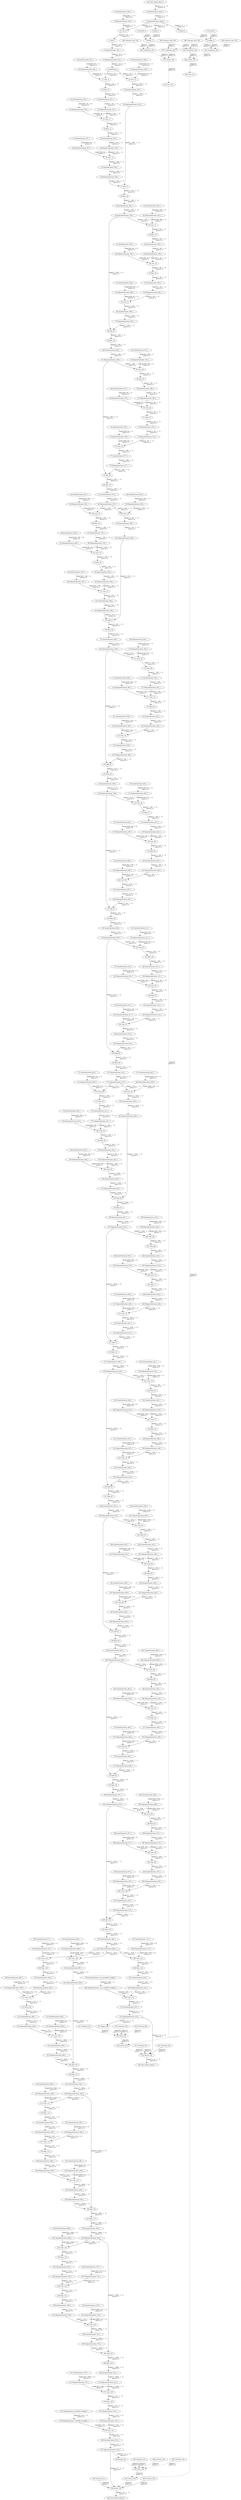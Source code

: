 strict digraph  {
"0 QuantizeLinear_input_1" [id=0, type=QuantizeLinear];
"1 DequantizeLinear_input_1" [id=1, type=DequantizeLinear];
"2 Shape_0" [id=2, type=Shape];
"3 Constant_1" [id=3, type=Constant];
"4 Gather_2" [id=4, type=Gather];
"5 Shape_3" [id=5, type=Shape];
"6 Constant_4" [id=6, type=Constant];
"7 Gather_5" [id=7, type=Gather];
"8 QuantizeLinear_548_1" [id=8, type=QuantizeLinear];
"9 DequantizeLinear_548_1" [id=9, type=DequantizeLinear];
"10 Conv_6" [id=10, type=Conv];
"11 Relu_7" [id=11, type=Relu];
"12 QuantizeLinear_343_1" [id=12, type=QuantizeLinear];
"13 DequantizeLinear_343_1" [id=13, type=DequantizeLinear];
"14 MaxPool_8" [id=14, type=MaxPool];
"15 QuantizeLinear_551_1" [id=15, type=QuantizeLinear];
"16 DequantizeLinear_551_1" [id=16, type=DequantizeLinear];
"17 Conv_9" [id=17, type=Conv];
"18 Relu_10" [id=18, type=Relu];
"19 QuantizeLinear_347_1" [id=19, type=QuantizeLinear];
"20 DequantizeLinear_347_1" [id=20, type=DequantizeLinear];
"21 QuantizeLinear_554_1" [id=21, type=QuantizeLinear];
"22 DequantizeLinear_554_1" [id=22, type=DequantizeLinear];
"23 Conv_11" [id=23, type=Conv];
"24 Relu_12" [id=24, type=Relu];
"25 QuantizeLinear_350_1" [id=25, type=QuantizeLinear];
"26 DequantizeLinear_350_1" [id=26, type=DequantizeLinear];
"27 QuantizeLinear_557_1" [id=27, type=QuantizeLinear];
"28 DequantizeLinear_557_1" [id=28, type=DequantizeLinear];
"29 Conv_13" [id=29, type=Conv];
"30 QuantizeLinear_560_1" [id=30, type=QuantizeLinear];
"31 DequantizeLinear_560_1" [id=31, type=DequantizeLinear];
"32 Conv_14" [id=32, type=Conv];
"33 QuantizeLinear_556_1" [id=33, type=QuantizeLinear];
"34 DequantizeLinear_556_1" [id=34, type=DequantizeLinear];
"35 QuantizeLinear_559_1" [id=35, type=QuantizeLinear];
"36 DequantizeLinear_559_1" [id=36, type=DequantizeLinear];
"37 Add_15" [id=37, type=Add];
"38 Relu_16" [id=38, type=Relu];
"39 QuantizeLinear_356_1" [id=39, type=QuantizeLinear];
"40 DequantizeLinear_356_1" [id=40, type=DequantizeLinear];
"41 QuantizeLinear_563_1" [id=41, type=QuantizeLinear];
"42 DequantizeLinear_563_1" [id=42, type=DequantizeLinear];
"43 Conv_17" [id=43, type=Conv];
"44 Relu_18" [id=44, type=Relu];
"45 QuantizeLinear_359_1" [id=45, type=QuantizeLinear];
"46 DequantizeLinear_359_1" [id=46, type=DequantizeLinear];
"47 QuantizeLinear_566_1" [id=47, type=QuantizeLinear];
"48 DequantizeLinear_566_1" [id=48, type=DequantizeLinear];
"49 Conv_19" [id=49, type=Conv];
"50 Relu_20" [id=50, type=Relu];
"51 QuantizeLinear_362_1" [id=51, type=QuantizeLinear];
"52 DequantizeLinear_362_1" [id=52, type=DequantizeLinear];
"53 QuantizeLinear_569_1" [id=53, type=QuantizeLinear];
"54 DequantizeLinear_569_1" [id=54, type=DequantizeLinear];
"55 Conv_21" [id=55, type=Conv];
"56 QuantizeLinear_568_1" [id=56, type=QuantizeLinear];
"57 DequantizeLinear_568_1" [id=57, type=DequantizeLinear];
"58 Add_22" [id=58, type=Add];
"59 Relu_23" [id=59, type=Relu];
"60 QuantizeLinear_366_1" [id=60, type=QuantizeLinear];
"61 DequantizeLinear_366_1" [id=61, type=DequantizeLinear];
"62 QuantizeLinear_572_1" [id=62, type=QuantizeLinear];
"63 DequantizeLinear_572_1" [id=63, type=DequantizeLinear];
"64 Conv_24" [id=64, type=Conv];
"65 Relu_25" [id=65, type=Relu];
"66 QuantizeLinear_369_1" [id=66, type=QuantizeLinear];
"67 DequantizeLinear_369_1" [id=67, type=DequantizeLinear];
"68 QuantizeLinear_575_1" [id=68, type=QuantizeLinear];
"69 DequantizeLinear_575_1" [id=69, type=DequantizeLinear];
"70 Conv_26" [id=70, type=Conv];
"71 Relu_27" [id=71, type=Relu];
"72 QuantizeLinear_372_1" [id=72, type=QuantizeLinear];
"73 DequantizeLinear_372_1" [id=73, type=DequantizeLinear];
"74 QuantizeLinear_578_1" [id=74, type=QuantizeLinear];
"75 DequantizeLinear_578_1" [id=75, type=DequantizeLinear];
"76 Conv_28" [id=76, type=Conv];
"77 QuantizeLinear_577_1" [id=77, type=QuantizeLinear];
"78 DequantizeLinear_577_1" [id=78, type=DequantizeLinear];
"79 Add_29" [id=79, type=Add];
"80 Relu_30" [id=80, type=Relu];
"81 QuantizeLinear_376_1" [id=81, type=QuantizeLinear];
"82 DequantizeLinear_376_1" [id=82, type=DequantizeLinear];
"83 QuantizeLinear_581_1" [id=83, type=QuantizeLinear];
"84 DequantizeLinear_581_1" [id=84, type=DequantizeLinear];
"85 Conv_31" [id=85, type=Conv];
"86 Relu_32" [id=86, type=Relu];
"87 QuantizeLinear_379_1" [id=87, type=QuantizeLinear];
"88 DequantizeLinear_379_1" [id=88, type=DequantizeLinear];
"89 QuantizeLinear_584_1" [id=89, type=QuantizeLinear];
"90 DequantizeLinear_584_1" [id=90, type=DequantizeLinear];
"91 Conv_33" [id=91, type=Conv];
"92 Relu_34" [id=92, type=Relu];
"93 QuantizeLinear_382_1" [id=93, type=QuantizeLinear];
"94 DequantizeLinear_382_1" [id=94, type=DequantizeLinear];
"95 QuantizeLinear_587_1" [id=95, type=QuantizeLinear];
"96 DequantizeLinear_587_1" [id=96, type=DequantizeLinear];
"97 Conv_35" [id=97, type=Conv];
"98 QuantizeLinear_590_1" [id=98, type=QuantizeLinear];
"99 DequantizeLinear_590_1" [id=99, type=DequantizeLinear];
"100 Conv_36" [id=100, type=Conv];
"101 QuantizeLinear_586_1" [id=101, type=QuantizeLinear];
"102 DequantizeLinear_586_1" [id=102, type=DequantizeLinear];
"103 QuantizeLinear_589_1" [id=103, type=QuantizeLinear];
"104 DequantizeLinear_589_1" [id=104, type=DequantizeLinear];
"105 Add_37" [id=105, type=Add];
"106 Relu_38" [id=106, type=Relu];
"107 QuantizeLinear_388_1" [id=107, type=QuantizeLinear];
"108 DequantizeLinear_388_1" [id=108, type=DequantizeLinear];
"109 QuantizeLinear_593_1" [id=109, type=QuantizeLinear];
"110 DequantizeLinear_593_1" [id=110, type=DequantizeLinear];
"111 Conv_39" [id=111, type=Conv];
"112 Relu_40" [id=112, type=Relu];
"113 QuantizeLinear_391_1" [id=113, type=QuantizeLinear];
"114 DequantizeLinear_391_1" [id=114, type=DequantizeLinear];
"115 QuantizeLinear_596_1" [id=115, type=QuantizeLinear];
"116 DequantizeLinear_596_1" [id=116, type=DequantizeLinear];
"117 Conv_41" [id=117, type=Conv];
"118 Relu_42" [id=118, type=Relu];
"119 QuantizeLinear_394_1" [id=119, type=QuantizeLinear];
"120 DequantizeLinear_394_1" [id=120, type=DequantizeLinear];
"121 QuantizeLinear_599_1" [id=121, type=QuantizeLinear];
"122 DequantizeLinear_599_1" [id=122, type=DequantizeLinear];
"123 Conv_43" [id=123, type=Conv];
"124 QuantizeLinear_598_1" [id=124, type=QuantizeLinear];
"125 DequantizeLinear_598_1" [id=125, type=DequantizeLinear];
"126 Add_44" [id=126, type=Add];
"127 Relu_45" [id=127, type=Relu];
"128 QuantizeLinear_398_1" [id=128, type=QuantizeLinear];
"129 DequantizeLinear_398_1" [id=129, type=DequantizeLinear];
"130 QuantizeLinear_602_1" [id=130, type=QuantizeLinear];
"131 DequantizeLinear_602_1" [id=131, type=DequantizeLinear];
"132 Conv_46" [id=132, type=Conv];
"133 Relu_47" [id=133, type=Relu];
"134 QuantizeLinear_401_1" [id=134, type=QuantizeLinear];
"135 DequantizeLinear_401_1" [id=135, type=DequantizeLinear];
"136 QuantizeLinear_605_1" [id=136, type=QuantizeLinear];
"137 DequantizeLinear_605_1" [id=137, type=DequantizeLinear];
"138 Conv_48" [id=138, type=Conv];
"139 Relu_49" [id=139, type=Relu];
"140 QuantizeLinear_404_1" [id=140, type=QuantizeLinear];
"141 DequantizeLinear_404_1" [id=141, type=DequantizeLinear];
"142 QuantizeLinear_608_1" [id=142, type=QuantizeLinear];
"143 DequantizeLinear_608_1" [id=143, type=DequantizeLinear];
"144 Conv_50" [id=144, type=Conv];
"145 QuantizeLinear_607_1" [id=145, type=QuantizeLinear];
"146 DequantizeLinear_607_1" [id=146, type=DequantizeLinear];
"147 Add_51" [id=147, type=Add];
"148 Relu_52" [id=148, type=Relu];
"149 QuantizeLinear_408_1" [id=149, type=QuantizeLinear];
"150 DequantizeLinear_408_1" [id=150, type=DequantizeLinear];
"151 QuantizeLinear_611_1" [id=151, type=QuantizeLinear];
"152 DequantizeLinear_611_1" [id=152, type=DequantizeLinear];
"153 Conv_53" [id=153, type=Conv];
"154 Relu_54" [id=154, type=Relu];
"155 QuantizeLinear_411_1" [id=155, type=QuantizeLinear];
"156 DequantizeLinear_411_1" [id=156, type=DequantizeLinear];
"157 QuantizeLinear_614_1" [id=157, type=QuantizeLinear];
"158 DequantizeLinear_614_1" [id=158, type=DequantizeLinear];
"159 Conv_55" [id=159, type=Conv];
"160 Relu_56" [id=160, type=Relu];
"161 QuantizeLinear_414_1" [id=161, type=QuantizeLinear];
"162 DequantizeLinear_414_1" [id=162, type=DequantizeLinear];
"163 QuantizeLinear_617_1" [id=163, type=QuantizeLinear];
"164 DequantizeLinear_617_1" [id=164, type=DequantizeLinear];
"165 Conv_57" [id=165, type=Conv];
"166 QuantizeLinear_616_1" [id=166, type=QuantizeLinear];
"167 DequantizeLinear_616_1" [id=167, type=DequantizeLinear];
"168 Add_58" [id=168, type=Add];
"169 Relu_59" [id=169, type=Relu];
"170 QuantizeLinear_418_1" [id=170, type=QuantizeLinear];
"171 DequantizeLinear_418_1" [id=171, type=DequantizeLinear];
"172 QuantizeLinear_620_1" [id=172, type=QuantizeLinear];
"173 DequantizeLinear_620_1" [id=173, type=DequantizeLinear];
"174 Conv_60" [id=174, type=Conv];
"175 Relu_61" [id=175, type=Relu];
"176 QuantizeLinear_421_1" [id=176, type=QuantizeLinear];
"177 DequantizeLinear_421_1" [id=177, type=DequantizeLinear];
"178 QuantizeLinear_623_1" [id=178, type=QuantizeLinear];
"179 DequantizeLinear_623_1" [id=179, type=DequantizeLinear];
"180 Conv_62" [id=180, type=Conv];
"181 Relu_63" [id=181, type=Relu];
"182 QuantizeLinear_424_1" [id=182, type=QuantizeLinear];
"183 DequantizeLinear_424_1" [id=183, type=DequantizeLinear];
"184 QuantizeLinear_626_1" [id=184, type=QuantizeLinear];
"185 DequantizeLinear_626_1" [id=185, type=DequantizeLinear];
"186 Conv_64" [id=186, type=Conv];
"187 QuantizeLinear_629_1" [id=187, type=QuantizeLinear];
"188 DequantizeLinear_629_1" [id=188, type=DequantizeLinear];
"189 Conv_65" [id=189, type=Conv];
"190 QuantizeLinear_625_1" [id=190, type=QuantizeLinear];
"191 DequantizeLinear_625_1" [id=191, type=DequantizeLinear];
"192 QuantizeLinear_628_1" [id=192, type=QuantizeLinear];
"193 DequantizeLinear_628_1" [id=193, type=DequantizeLinear];
"194 Add_66" [id=194, type=Add];
"195 Relu_67" [id=195, type=Relu];
"196 QuantizeLinear_430_1" [id=196, type=QuantizeLinear];
"197 DequantizeLinear_430_1" [id=197, type=DequantizeLinear];
"198 QuantizeLinear_632_1" [id=198, type=QuantizeLinear];
"199 DequantizeLinear_632_1" [id=199, type=DequantizeLinear];
"200 Conv_68" [id=200, type=Conv];
"201 Relu_69" [id=201, type=Relu];
"202 QuantizeLinear_433_1" [id=202, type=QuantizeLinear];
"203 DequantizeLinear_433_1" [id=203, type=DequantizeLinear];
"204 QuantizeLinear_635_1" [id=204, type=QuantizeLinear];
"205 DequantizeLinear_635_1" [id=205, type=DequantizeLinear];
"206 Conv_70" [id=206, type=Conv];
"207 Relu_71" [id=207, type=Relu];
"208 QuantizeLinear_436_1" [id=208, type=QuantizeLinear];
"209 DequantizeLinear_436_1" [id=209, type=DequantizeLinear];
"210 QuantizeLinear_638_1" [id=210, type=QuantizeLinear];
"211 DequantizeLinear_638_1" [id=211, type=DequantizeLinear];
"212 Conv_72" [id=212, type=Conv];
"213 QuantizeLinear_637_1" [id=213, type=QuantizeLinear];
"214 DequantizeLinear_637_1" [id=214, type=DequantizeLinear];
"215 Add_73" [id=215, type=Add];
"216 Relu_74" [id=216, type=Relu];
"217 QuantizeLinear_440_1" [id=217, type=QuantizeLinear];
"218 DequantizeLinear_440_1" [id=218, type=DequantizeLinear];
"219 QuantizeLinear_641_1" [id=219, type=QuantizeLinear];
"220 DequantizeLinear_641_1" [id=220, type=DequantizeLinear];
"221 Conv_75" [id=221, type=Conv];
"222 Relu_76" [id=222, type=Relu];
"223 QuantizeLinear_443_1" [id=223, type=QuantizeLinear];
"224 DequantizeLinear_443_1" [id=224, type=DequantizeLinear];
"225 QuantizeLinear_644_1" [id=225, type=QuantizeLinear];
"226 DequantizeLinear_644_1" [id=226, type=DequantizeLinear];
"227 Conv_77" [id=227, type=Conv];
"228 Relu_78" [id=228, type=Relu];
"229 QuantizeLinear_446_1" [id=229, type=QuantizeLinear];
"230 DequantizeLinear_446_1" [id=230, type=DequantizeLinear];
"231 QuantizeLinear_647_1" [id=231, type=QuantizeLinear];
"232 DequantizeLinear_647_1" [id=232, type=DequantizeLinear];
"233 Conv_79" [id=233, type=Conv];
"234 QuantizeLinear_646_1" [id=234, type=QuantizeLinear];
"235 DequantizeLinear_646_1" [id=235, type=DequantizeLinear];
"236 Add_80" [id=236, type=Add];
"237 Relu_81" [id=237, type=Relu];
"238 QuantizeLinear_450_1" [id=238, type=QuantizeLinear];
"239 DequantizeLinear_450_1" [id=239, type=DequantizeLinear];
"240 QuantizeLinear_650_1" [id=240, type=QuantizeLinear];
"241 DequantizeLinear_650_1" [id=241, type=DequantizeLinear];
"242 Conv_82" [id=242, type=Conv];
"243 Relu_83" [id=243, type=Relu];
"244 QuantizeLinear_453_1" [id=244, type=QuantizeLinear];
"245 DequantizeLinear_453_1" [id=245, type=DequantizeLinear];
"246 QuantizeLinear_653_1" [id=246, type=QuantizeLinear];
"247 DequantizeLinear_653_1" [id=247, type=DequantizeLinear];
"248 Conv_84" [id=248, type=Conv];
"249 Relu_85" [id=249, type=Relu];
"250 QuantizeLinear_456_1" [id=250, type=QuantizeLinear];
"251 DequantizeLinear_456_1" [id=251, type=DequantizeLinear];
"252 QuantizeLinear_656_1" [id=252, type=QuantizeLinear];
"253 DequantizeLinear_656_1" [id=253, type=DequantizeLinear];
"254 Conv_86" [id=254, type=Conv];
"255 QuantizeLinear_655_1" [id=255, type=QuantizeLinear];
"256 DequantizeLinear_655_1" [id=256, type=DequantizeLinear];
"257 Add_87" [id=257, type=Add];
"258 Relu_88" [id=258, type=Relu];
"259 QuantizeLinear_460_1" [id=259, type=QuantizeLinear];
"260 DequantizeLinear_460_1" [id=260, type=DequantizeLinear];
"261 QuantizeLinear_659_1" [id=261, type=QuantizeLinear];
"262 DequantizeLinear_659_1" [id=262, type=DequantizeLinear];
"263 Conv_89" [id=263, type=Conv];
"264 Relu_90" [id=264, type=Relu];
"265 QuantizeLinear_463_1" [id=265, type=QuantizeLinear];
"266 DequantizeLinear_463_1" [id=266, type=DequantizeLinear];
"267 QuantizeLinear_662_1" [id=267, type=QuantizeLinear];
"268 DequantizeLinear_662_1" [id=268, type=DequantizeLinear];
"269 Conv_91" [id=269, type=Conv];
"270 Relu_92" [id=270, type=Relu];
"271 QuantizeLinear_466_1" [id=271, type=QuantizeLinear];
"272 DequantizeLinear_466_1" [id=272, type=DequantizeLinear];
"273 QuantizeLinear_665_1" [id=273, type=QuantizeLinear];
"274 DequantizeLinear_665_1" [id=274, type=DequantizeLinear];
"275 Conv_93" [id=275, type=Conv];
"276 QuantizeLinear_664_1" [id=276, type=QuantizeLinear];
"277 DequantizeLinear_664_1" [id=277, type=DequantizeLinear];
"278 Add_94" [id=278, type=Add];
"279 Relu_95" [id=279, type=Relu];
"280 QuantizeLinear_470_1" [id=280, type=QuantizeLinear];
"281 DequantizeLinear_470_1" [id=281, type=DequantizeLinear];
"282 QuantizeLinear_668_1" [id=282, type=QuantizeLinear];
"283 DequantizeLinear_668_1" [id=283, type=DequantizeLinear];
"284 Conv_96" [id=284, type=Conv];
"285 Relu_97" [id=285, type=Relu];
"286 QuantizeLinear_473_1" [id=286, type=QuantizeLinear];
"287 DequantizeLinear_473_1" [id=287, type=DequantizeLinear];
"288 QuantizeLinear_671_1" [id=288, type=QuantizeLinear];
"289 DequantizeLinear_671_1" [id=289, type=DequantizeLinear];
"290 Conv_98" [id=290, type=Conv];
"291 Relu_99" [id=291, type=Relu];
"292 QuantizeLinear_476_1" [id=292, type=QuantizeLinear];
"293 DequantizeLinear_476_1" [id=293, type=DequantizeLinear];
"294 QuantizeLinear_674_1" [id=294, type=QuantizeLinear];
"295 DequantizeLinear_674_1" [id=295, type=DequantizeLinear];
"296 Conv_100" [id=296, type=Conv];
"297 QuantizeLinear_673_1" [id=297, type=QuantizeLinear];
"298 DequantizeLinear_673_1" [id=298, type=DequantizeLinear];
"299 Add_101" [id=299, type=Add];
"300 Relu_102" [id=300, type=Relu];
"301 QuantizeLinear_480_1" [id=301, type=QuantizeLinear];
"302 DequantizeLinear_480_1" [id=302, type=DequantizeLinear];
"303 QuantizeLinear_677_1" [id=303, type=QuantizeLinear];
"304 DequantizeLinear_677_1" [id=304, type=DequantizeLinear];
"305 Conv_103" [id=305, type=Conv];
"306 Relu_104" [id=306, type=Relu];
"307 QuantizeLinear_483_1" [id=307, type=QuantizeLinear];
"308 DequantizeLinear_483_1" [id=308, type=DequantizeLinear];
"309 QuantizeLinear_680_1" [id=309, type=QuantizeLinear];
"310 DequantizeLinear_680_1" [id=310, type=DequantizeLinear];
"311 Conv_105" [id=311, type=Conv];
"312 Relu_106" [id=312, type=Relu];
"313 QuantizeLinear_486_1" [id=313, type=QuantizeLinear];
"314 DequantizeLinear_486_1" [id=314, type=DequantizeLinear];
"315 QuantizeLinear_683_1" [id=315, type=QuantizeLinear];
"316 DequantizeLinear_683_1" [id=316, type=DequantizeLinear];
"317 Conv_107" [id=317, type=Conv];
"318 QuantizeLinear_686_1" [id=318, type=QuantizeLinear];
"319 DequantizeLinear_686_1" [id=319, type=DequantizeLinear];
"320 Conv_108" [id=320, type=Conv];
"321 QuantizeLinear_682_1" [id=321, type=QuantizeLinear];
"322 DequantizeLinear_682_1" [id=322, type=DequantizeLinear];
"323 QuantizeLinear_685_1" [id=323, type=QuantizeLinear];
"324 DequantizeLinear_685_1" [id=324, type=DequantizeLinear];
"325 Add_109" [id=325, type=Add];
"326 Relu_110" [id=326, type=Relu];
"327 QuantizeLinear_492_1" [id=327, type=QuantizeLinear];
"328 DequantizeLinear_492_1" [id=328, type=DequantizeLinear];
"329 QuantizeLinear_689_1" [id=329, type=QuantizeLinear];
"330 DequantizeLinear_689_1" [id=330, type=DequantizeLinear];
"331 Conv_111" [id=331, type=Conv];
"332 Relu_112" [id=332, type=Relu];
"333 QuantizeLinear_495_1" [id=333, type=QuantizeLinear];
"334 DequantizeLinear_495_1" [id=334, type=DequantizeLinear];
"335 QuantizeLinear_692_1" [id=335, type=QuantizeLinear];
"336 DequantizeLinear_692_1" [id=336, type=DequantizeLinear];
"337 Conv_113" [id=337, type=Conv];
"338 Relu_114" [id=338, type=Relu];
"339 QuantizeLinear_498_1" [id=339, type=QuantizeLinear];
"340 DequantizeLinear_498_1" [id=340, type=DequantizeLinear];
"341 QuantizeLinear_695_1" [id=341, type=QuantizeLinear];
"342 DequantizeLinear_695_1" [id=342, type=DequantizeLinear];
"343 Conv_115" [id=343, type=Conv];
"344 QuantizeLinear_694_1" [id=344, type=QuantizeLinear];
"345 DequantizeLinear_694_1" [id=345, type=DequantizeLinear];
"346 Add_116" [id=346, type=Add];
"347 Relu_117" [id=347, type=Relu];
"348 QuantizeLinear_502_1" [id=348, type=QuantizeLinear];
"349 DequantizeLinear_502_1" [id=349, type=DequantizeLinear];
"350 QuantizeLinear_698_1" [id=350, type=QuantizeLinear];
"351 DequantizeLinear_698_1" [id=351, type=DequantizeLinear];
"352 Conv_118" [id=352, type=Conv];
"353 Relu_119" [id=353, type=Relu];
"354 QuantizeLinear_505_1" [id=354, type=QuantizeLinear];
"355 DequantizeLinear_505_1" [id=355, type=DequantizeLinear];
"356 QuantizeLinear_701_1" [id=356, type=QuantizeLinear];
"357 DequantizeLinear_701_1" [id=357, type=DequantizeLinear];
"358 Conv_120" [id=358, type=Conv];
"359 Relu_121" [id=359, type=Relu];
"360 QuantizeLinear_508_1" [id=360, type=QuantizeLinear];
"361 DequantizeLinear_508_1" [id=361, type=DequantizeLinear];
"362 QuantizeLinear_704_1" [id=362, type=QuantizeLinear];
"363 DequantizeLinear_704_1" [id=363, type=DequantizeLinear];
"364 Conv_122" [id=364, type=Conv];
"365 QuantizeLinear_703_1" [id=365, type=QuantizeLinear];
"366 DequantizeLinear_703_1" [id=366, type=DequantizeLinear];
"367 Add_123" [id=367, type=Add];
"368 Relu_124" [id=368, type=Relu];
"369 QuantizeLinear_512_1" [id=369, type=QuantizeLinear];
"370 DequantizeLinear_512_1" [id=370, type=DequantizeLinear];
"371 QuantizeLinear_707_1" [id=371, type=QuantizeLinear];
"372 DequantizeLinear_707_1" [id=372, type=DequantizeLinear];
"373 Conv_125" [id=373, type=Conv];
"374 Relu_126" [id=374, type=Relu];
"375 QuantizeLinear_515_1" [id=375, type=QuantizeLinear];
"376 DequantizeLinear_515_1" [id=376, type=DequantizeLinear];
"377 QuantizeLinear_classifier.4.weight_1" [id=377, type=QuantizeLinear];
"378 DequantizeLinear_classifier.4.weight_1" [id=378, type=DequantizeLinear];
"379 Conv_127" [id=379, type=Conv];
"380 Constant_nncf_128" [id=380, type=Constant];
"381 Unsqueeze_128" [id=381, type=Unsqueeze];
"382 Constant_nncf_130" [id=382, type=Constant];
"383 Unsqueeze_129" [id=383, type=Unsqueeze];
"384 Concat_130" [id=384, type=Concat];
"385 Constant_131" [id=385, type=Constant];
"386 QuantizeLinear_516_1" [id=386, type=QuantizeLinear];
"387 DequantizeLinear_516_1" [id=387, type=DequantizeLinear];
"388 Shape_132" [id=388, type=Shape];
"389 Constant_133" [id=389, type=Constant];
"390 Constant_134" [id=390, type=Constant];
"391 Constant_135" [id=391, type=Constant];
"392 Slice_136" [id=392, type=Slice];
"393 Cast_137" [id=393, type=Cast];
"394 Concat_138" [id=394, type=Concat];
"395 Constant_139" [id=395, type=Constant];
"396 Resize_140" [id=396, type=Resize];
"397 QuantizeLinear_710_1" [id=397, type=QuantizeLinear];
"398 DequantizeLinear_710_1" [id=398, type=DequantizeLinear];
"399 Conv_141" [id=399, type=Conv];
"400 Relu_142" [id=400, type=Relu];
"401 QuantizeLinear_532_1" [id=401, type=QuantizeLinear];
"402 DequantizeLinear_532_1" [id=402, type=DequantizeLinear];
"403 QuantizeLinear_aux_classifier.4.weight_1" [id=403, type=QuantizeLinear];
"404 DequantizeLinear_aux_classifier.4.weight_1" [id=404, type=DequantizeLinear];
"405 Conv_143" [id=405, type=Conv];
"406 Constant_nncf_146" [id=406, type=Constant];
"407 Unsqueeze_144" [id=407, type=Unsqueeze];
"408 Constant_nncf_148" [id=408, type=Constant];
"409 Unsqueeze_145" [id=409, type=Unsqueeze];
"410 Concat_146" [id=410, type=Concat];
"411 Constant_147" [id=411, type=Constant];
"412 QuantizeLinear_533_1" [id=412, type=QuantizeLinear];
"413 DequantizeLinear_533_1" [id=413, type=DequantizeLinear];
"414 Shape_148" [id=414, type=Shape];
"415 Constant_149" [id=415, type=Constant];
"416 Constant_150" [id=416, type=Constant];
"417 Constant_151" [id=417, type=Constant];
"418 Slice_152" [id=418, type=Slice];
"419 Cast_153" [id=419, type=Cast];
"420 Concat_154" [id=420, type=Concat];
"421 Constant_155" [id=421, type=Constant];
"422 Resize_156" [id=422, type=Resize];
"423 nncf_model_input_0" [id=423, type=nncf_model_input];
"424 nncf_model_output_0" [id=424, type=nncf_model_output];
"425 nncf_model_output_1" [id=425, type=nncf_model_output];
"0 QuantizeLinear_input_1" -> "1 DequantizeLinear_input_1"  [label="shape:[-1, 3, -1, -1]\nports:0→0", style=dashed];
"1 DequantizeLinear_input_1" -> "2 Shape_0"  [label="shape:[-1, 3, -1, -1]\nports:0→0", style=solid];
"1 DequantizeLinear_input_1" -> "5 Shape_3"  [label="shape:[-1, 3, -1, -1]\nports:0→0", style=solid];
"1 DequantizeLinear_input_1" -> "10 Conv_6"  [label="shape:[-1, 3, -1, -1]\nports:0→0", style=solid];
"2 Shape_0" -> "4 Gather_2"  [label="shape:[4]\nports:0→0", style=dashed];
"3 Constant_1" -> "4 Gather_2"  [label="shape:[]\nports:0→1", style=dashed];
"4 Gather_2" -> "381 Unsqueeze_128"  [label="shape:[]\nports:0→0", style=dashed];
"4 Gather_2" -> "407 Unsqueeze_144"  [label="shape:[]\nports:0→0", style=dashed];
"5 Shape_3" -> "7 Gather_5"  [label="shape:[4]\nports:0→0", style=dashed];
"6 Constant_4" -> "7 Gather_5"  [label="shape:[]\nports:0→1", style=dashed];
"7 Gather_5" -> "383 Unsqueeze_129"  [label="shape:[]\nports:0→0", style=dashed];
"7 Gather_5" -> "409 Unsqueeze_145"  [label="shape:[]\nports:0→0", style=dashed];
"8 QuantizeLinear_548_1" -> "9 DequantizeLinear_548_1"  [label="shape:[64, 3, 7, 7]\nports:0→0", style=dashed];
"9 DequantizeLinear_548_1" -> "10 Conv_6"  [label="shape:[64, 3, 7, 7]\nports:0→1", style=solid];
"10 Conv_6" -> "11 Relu_7"  [label="shape:[-1, 64, -1, -1]\nports:0→0", style=solid];
"11 Relu_7" -> "12 QuantizeLinear_343_1"  [label="shape:[-1, 64, -1, -1]\nports:0→0", style=solid];
"12 QuantizeLinear_343_1" -> "13 DequantizeLinear_343_1"  [label="shape:[-1, 64, -1, -1]\nports:0→0", style=dashed];
"13 DequantizeLinear_343_1" -> "14 MaxPool_8"  [label="shape:[-1, 64, -1, -1]\nports:0→0", style=solid];
"14 MaxPool_8" -> "17 Conv_9"  [label="shape:[-1, 64, -1, -1]\nports:0→0", style=solid];
"14 MaxPool_8" -> "32 Conv_14"  [label="shape:[-1, 64, -1, -1]\nports:0→0", style=solid];
"15 QuantizeLinear_551_1" -> "16 DequantizeLinear_551_1"  [label="shape:[64, 64, 1, 1]\nports:0→0", style=dashed];
"16 DequantizeLinear_551_1" -> "17 Conv_9"  [label="shape:[64, 64, 1, 1]\nports:0→1", style=solid];
"17 Conv_9" -> "18 Relu_10"  [label="shape:[-1, 64, -1, -1]\nports:0→0", style=solid];
"18 Relu_10" -> "19 QuantizeLinear_347_1"  [label="shape:[-1, 64, -1, -1]\nports:0→0", style=solid];
"19 QuantizeLinear_347_1" -> "20 DequantizeLinear_347_1"  [label="shape:[-1, 64, -1, -1]\nports:0→0", style=dashed];
"20 DequantizeLinear_347_1" -> "23 Conv_11"  [label="shape:[-1, 64, -1, -1]\nports:0→0", style=solid];
"21 QuantizeLinear_554_1" -> "22 DequantizeLinear_554_1"  [label="shape:[64, 64, 3, 3]\nports:0→0", style=dashed];
"22 DequantizeLinear_554_1" -> "23 Conv_11"  [label="shape:[64, 64, 3, 3]\nports:0→1", style=solid];
"23 Conv_11" -> "24 Relu_12"  [label="shape:[-1, 64, -1, -1]\nports:0→0", style=solid];
"24 Relu_12" -> "25 QuantizeLinear_350_1"  [label="shape:[-1, 64, -1, -1]\nports:0→0", style=solid];
"25 QuantizeLinear_350_1" -> "26 DequantizeLinear_350_1"  [label="shape:[-1, 64, -1, -1]\nports:0→0", style=dashed];
"26 DequantizeLinear_350_1" -> "29 Conv_13"  [label="shape:[-1, 64, -1, -1]\nports:0→0", style=solid];
"27 QuantizeLinear_557_1" -> "28 DequantizeLinear_557_1"  [label="shape:[256, 64, 1, 1]\nports:0→0", style=dashed];
"28 DequantizeLinear_557_1" -> "29 Conv_13"  [label="shape:[256, 64, 1, 1]\nports:0→1", style=solid];
"29 Conv_13" -> "33 QuantizeLinear_556_1"  [label="shape:[-1, 256, -1, -1]\nports:0→0", style=solid];
"30 QuantizeLinear_560_1" -> "31 DequantizeLinear_560_1"  [label="shape:[256, 64, 1, 1]\nports:0→0", style=dashed];
"31 DequantizeLinear_560_1" -> "32 Conv_14"  [label="shape:[256, 64, 1, 1]\nports:0→1", style=solid];
"32 Conv_14" -> "35 QuantizeLinear_559_1"  [label="shape:[-1, 256, -1, -1]\nports:0→0", style=solid];
"33 QuantizeLinear_556_1" -> "34 DequantizeLinear_556_1"  [label="shape:[-1, 256, -1, -1]\nports:0→0", style=dashed];
"34 DequantizeLinear_556_1" -> "37 Add_15"  [label="shape:[-1, 256, -1, -1]\nports:0→0", style=solid];
"35 QuantizeLinear_559_1" -> "36 DequantizeLinear_559_1"  [label="shape:[-1, 256, -1, -1]\nports:0→0", style=dashed];
"36 DequantizeLinear_559_1" -> "37 Add_15"  [label="shape:[-1, 256, -1, -1]\nports:0→1", style=solid];
"37 Add_15" -> "38 Relu_16"  [label="shape:[-1, 256, -1, -1]\nports:0→0", style=solid];
"38 Relu_16" -> "39 QuantizeLinear_356_1"  [label="shape:[-1, 256, -1, -1]\nports:0→0", style=solid];
"39 QuantizeLinear_356_1" -> "40 DequantizeLinear_356_1"  [label="shape:[-1, 256, -1, -1]\nports:0→0", style=dashed];
"40 DequantizeLinear_356_1" -> "43 Conv_17"  [label="shape:[-1, 256, -1, -1]\nports:0→0", style=solid];
"40 DequantizeLinear_356_1" -> "58 Add_22"  [label="shape:[-1, 256, -1, -1]\nports:0→1", style=solid];
"41 QuantizeLinear_563_1" -> "42 DequantizeLinear_563_1"  [label="shape:[64, 256, 1, 1]\nports:0→0", style=dashed];
"42 DequantizeLinear_563_1" -> "43 Conv_17"  [label="shape:[64, 256, 1, 1]\nports:0→1", style=solid];
"43 Conv_17" -> "44 Relu_18"  [label="shape:[-1, 64, -1, -1]\nports:0→0", style=solid];
"44 Relu_18" -> "45 QuantizeLinear_359_1"  [label="shape:[-1, 64, -1, -1]\nports:0→0", style=solid];
"45 QuantizeLinear_359_1" -> "46 DequantizeLinear_359_1"  [label="shape:[-1, 64, -1, -1]\nports:0→0", style=dashed];
"46 DequantizeLinear_359_1" -> "49 Conv_19"  [label="shape:[-1, 64, -1, -1]\nports:0→0", style=solid];
"47 QuantizeLinear_566_1" -> "48 DequantizeLinear_566_1"  [label="shape:[64, 64, 3, 3]\nports:0→0", style=dashed];
"48 DequantizeLinear_566_1" -> "49 Conv_19"  [label="shape:[64, 64, 3, 3]\nports:0→1", style=solid];
"49 Conv_19" -> "50 Relu_20"  [label="shape:[-1, 64, -1, -1]\nports:0→0", style=solid];
"50 Relu_20" -> "51 QuantizeLinear_362_1"  [label="shape:[-1, 64, -1, -1]\nports:0→0", style=solid];
"51 QuantizeLinear_362_1" -> "52 DequantizeLinear_362_1"  [label="shape:[-1, 64, -1, -1]\nports:0→0", style=dashed];
"52 DequantizeLinear_362_1" -> "55 Conv_21"  [label="shape:[-1, 64, -1, -1]\nports:0→0", style=solid];
"53 QuantizeLinear_569_1" -> "54 DequantizeLinear_569_1"  [label="shape:[256, 64, 1, 1]\nports:0→0", style=dashed];
"54 DequantizeLinear_569_1" -> "55 Conv_21"  [label="shape:[256, 64, 1, 1]\nports:0→1", style=solid];
"55 Conv_21" -> "56 QuantizeLinear_568_1"  [label="shape:[-1, 256, -1, -1]\nports:0→0", style=solid];
"56 QuantizeLinear_568_1" -> "57 DequantizeLinear_568_1"  [label="shape:[-1, 256, -1, -1]\nports:0→0", style=dashed];
"57 DequantizeLinear_568_1" -> "58 Add_22"  [label="shape:[-1, 256, -1, -1]\nports:0→0", style=solid];
"58 Add_22" -> "59 Relu_23"  [label="shape:[-1, 256, -1, -1]\nports:0→0", style=solid];
"59 Relu_23" -> "60 QuantizeLinear_366_1"  [label="shape:[-1, 256, -1, -1]\nports:0→0", style=solid];
"60 QuantizeLinear_366_1" -> "61 DequantizeLinear_366_1"  [label="shape:[-1, 256, -1, -1]\nports:0→0", style=dashed];
"61 DequantizeLinear_366_1" -> "64 Conv_24"  [label="shape:[-1, 256, -1, -1]\nports:0→0", style=solid];
"61 DequantizeLinear_366_1" -> "79 Add_29"  [label="shape:[-1, 256, -1, -1]\nports:0→1", style=solid];
"62 QuantizeLinear_572_1" -> "63 DequantizeLinear_572_1"  [label="shape:[64, 256, 1, 1]\nports:0→0", style=dashed];
"63 DequantizeLinear_572_1" -> "64 Conv_24"  [label="shape:[64, 256, 1, 1]\nports:0→1", style=solid];
"64 Conv_24" -> "65 Relu_25"  [label="shape:[-1, 64, -1, -1]\nports:0→0", style=solid];
"65 Relu_25" -> "66 QuantizeLinear_369_1"  [label="shape:[-1, 64, -1, -1]\nports:0→0", style=solid];
"66 QuantizeLinear_369_1" -> "67 DequantizeLinear_369_1"  [label="shape:[-1, 64, -1, -1]\nports:0→0", style=dashed];
"67 DequantizeLinear_369_1" -> "70 Conv_26"  [label="shape:[-1, 64, -1, -1]\nports:0→0", style=solid];
"68 QuantizeLinear_575_1" -> "69 DequantizeLinear_575_1"  [label="shape:[64, 64, 3, 3]\nports:0→0", style=dashed];
"69 DequantizeLinear_575_1" -> "70 Conv_26"  [label="shape:[64, 64, 3, 3]\nports:0→1", style=solid];
"70 Conv_26" -> "71 Relu_27"  [label="shape:[-1, 64, -1, -1]\nports:0→0", style=solid];
"71 Relu_27" -> "72 QuantizeLinear_372_1"  [label="shape:[-1, 64, -1, -1]\nports:0→0", style=solid];
"72 QuantizeLinear_372_1" -> "73 DequantizeLinear_372_1"  [label="shape:[-1, 64, -1, -1]\nports:0→0", style=dashed];
"73 DequantizeLinear_372_1" -> "76 Conv_28"  [label="shape:[-1, 64, -1, -1]\nports:0→0", style=solid];
"74 QuantizeLinear_578_1" -> "75 DequantizeLinear_578_1"  [label="shape:[256, 64, 1, 1]\nports:0→0", style=dashed];
"75 DequantizeLinear_578_1" -> "76 Conv_28"  [label="shape:[256, 64, 1, 1]\nports:0→1", style=solid];
"76 Conv_28" -> "77 QuantizeLinear_577_1"  [label="shape:[-1, 256, -1, -1]\nports:0→0", style=solid];
"77 QuantizeLinear_577_1" -> "78 DequantizeLinear_577_1"  [label="shape:[-1, 256, -1, -1]\nports:0→0", style=dashed];
"78 DequantizeLinear_577_1" -> "79 Add_29"  [label="shape:[-1, 256, -1, -1]\nports:0→0", style=solid];
"79 Add_29" -> "80 Relu_30"  [label="shape:[-1, 256, -1, -1]\nports:0→0", style=solid];
"80 Relu_30" -> "81 QuantizeLinear_376_1"  [label="shape:[-1, 256, -1, -1]\nports:0→0", style=solid];
"81 QuantizeLinear_376_1" -> "82 DequantizeLinear_376_1"  [label="shape:[-1, 256, -1, -1]\nports:0→0", style=dashed];
"82 DequantizeLinear_376_1" -> "85 Conv_31"  [label="shape:[-1, 256, -1, -1]\nports:0→0", style=solid];
"82 DequantizeLinear_376_1" -> "100 Conv_36"  [label="shape:[-1, 256, -1, -1]\nports:0→0", style=solid];
"83 QuantizeLinear_581_1" -> "84 DequantizeLinear_581_1"  [label="shape:[128, 256, 1, 1]\nports:0→0", style=dashed];
"84 DequantizeLinear_581_1" -> "85 Conv_31"  [label="shape:[128, 256, 1, 1]\nports:0→1", style=solid];
"85 Conv_31" -> "86 Relu_32"  [label="shape:[-1, 128, -1, -1]\nports:0→0", style=solid];
"86 Relu_32" -> "87 QuantizeLinear_379_1"  [label="shape:[-1, 128, -1, -1]\nports:0→0", style=solid];
"87 QuantizeLinear_379_1" -> "88 DequantizeLinear_379_1"  [label="shape:[-1, 128, -1, -1]\nports:0→0", style=dashed];
"88 DequantizeLinear_379_1" -> "91 Conv_33"  [label="shape:[-1, 128, -1, -1]\nports:0→0", style=solid];
"89 QuantizeLinear_584_1" -> "90 DequantizeLinear_584_1"  [label="shape:[128, 128, 3, 3]\nports:0→0", style=dashed];
"90 DequantizeLinear_584_1" -> "91 Conv_33"  [label="shape:[128, 128, 3, 3]\nports:0→1", style=solid];
"91 Conv_33" -> "92 Relu_34"  [label="shape:[-1, 128, -1, -1]\nports:0→0", style=solid];
"92 Relu_34" -> "93 QuantizeLinear_382_1"  [label="shape:[-1, 128, -1, -1]\nports:0→0", style=solid];
"93 QuantizeLinear_382_1" -> "94 DequantizeLinear_382_1"  [label="shape:[-1, 128, -1, -1]\nports:0→0", style=dashed];
"94 DequantizeLinear_382_1" -> "97 Conv_35"  [label="shape:[-1, 128, -1, -1]\nports:0→0", style=solid];
"95 QuantizeLinear_587_1" -> "96 DequantizeLinear_587_1"  [label="shape:[512, 128, 1, 1]\nports:0→0", style=dashed];
"96 DequantizeLinear_587_1" -> "97 Conv_35"  [label="shape:[512, 128, 1, 1]\nports:0→1", style=solid];
"97 Conv_35" -> "101 QuantizeLinear_586_1"  [label="shape:[-1, 512, -1, -1]\nports:0→0", style=solid];
"98 QuantizeLinear_590_1" -> "99 DequantizeLinear_590_1"  [label="shape:[512, 256, 1, 1]\nports:0→0", style=dashed];
"99 DequantizeLinear_590_1" -> "100 Conv_36"  [label="shape:[512, 256, 1, 1]\nports:0→1", style=solid];
"100 Conv_36" -> "103 QuantizeLinear_589_1"  [label="shape:[-1, 512, -1, -1]\nports:0→0", style=solid];
"101 QuantizeLinear_586_1" -> "102 DequantizeLinear_586_1"  [label="shape:[-1, 512, -1, -1]\nports:0→0", style=dashed];
"102 DequantizeLinear_586_1" -> "105 Add_37"  [label="shape:[-1, 512, -1, -1]\nports:0→0", style=solid];
"103 QuantizeLinear_589_1" -> "104 DequantizeLinear_589_1"  [label="shape:[-1, 512, -1, -1]\nports:0→0", style=dashed];
"104 DequantizeLinear_589_1" -> "105 Add_37"  [label="shape:[-1, 512, -1, -1]\nports:0→1", style=solid];
"105 Add_37" -> "106 Relu_38"  [label="shape:[-1, 512, -1, -1]\nports:0→0", style=solid];
"106 Relu_38" -> "107 QuantizeLinear_388_1"  [label="shape:[-1, 512, -1, -1]\nports:0→0", style=solid];
"107 QuantizeLinear_388_1" -> "108 DequantizeLinear_388_1"  [label="shape:[-1, 512, -1, -1]\nports:0→0", style=dashed];
"108 DequantizeLinear_388_1" -> "111 Conv_39"  [label="shape:[-1, 512, -1, -1]\nports:0→0", style=solid];
"108 DequantizeLinear_388_1" -> "126 Add_44"  [label="shape:[-1, 512, -1, -1]\nports:0→1", style=solid];
"109 QuantizeLinear_593_1" -> "110 DequantizeLinear_593_1"  [label="shape:[128, 512, 1, 1]\nports:0→0", style=dashed];
"110 DequantizeLinear_593_1" -> "111 Conv_39"  [label="shape:[128, 512, 1, 1]\nports:0→1", style=solid];
"111 Conv_39" -> "112 Relu_40"  [label="shape:[-1, 128, -1, -1]\nports:0→0", style=solid];
"112 Relu_40" -> "113 QuantizeLinear_391_1"  [label="shape:[-1, 128, -1, -1]\nports:0→0", style=solid];
"113 QuantizeLinear_391_1" -> "114 DequantizeLinear_391_1"  [label="shape:[-1, 128, -1, -1]\nports:0→0", style=dashed];
"114 DequantizeLinear_391_1" -> "117 Conv_41"  [label="shape:[-1, 128, -1, -1]\nports:0→0", style=solid];
"115 QuantizeLinear_596_1" -> "116 DequantizeLinear_596_1"  [label="shape:[128, 128, 3, 3]\nports:0→0", style=dashed];
"116 DequantizeLinear_596_1" -> "117 Conv_41"  [label="shape:[128, 128, 3, 3]\nports:0→1", style=solid];
"117 Conv_41" -> "118 Relu_42"  [label="shape:[-1, 128, -1, -1]\nports:0→0", style=solid];
"118 Relu_42" -> "119 QuantizeLinear_394_1"  [label="shape:[-1, 128, -1, -1]\nports:0→0", style=solid];
"119 QuantizeLinear_394_1" -> "120 DequantizeLinear_394_1"  [label="shape:[-1, 128, -1, -1]\nports:0→0", style=dashed];
"120 DequantizeLinear_394_1" -> "123 Conv_43"  [label="shape:[-1, 128, -1, -1]\nports:0→0", style=solid];
"121 QuantizeLinear_599_1" -> "122 DequantizeLinear_599_1"  [label="shape:[512, 128, 1, 1]\nports:0→0", style=dashed];
"122 DequantizeLinear_599_1" -> "123 Conv_43"  [label="shape:[512, 128, 1, 1]\nports:0→1", style=solid];
"123 Conv_43" -> "124 QuantizeLinear_598_1"  [label="shape:[-1, 512, -1, -1]\nports:0→0", style=solid];
"124 QuantizeLinear_598_1" -> "125 DequantizeLinear_598_1"  [label="shape:[-1, 512, -1, -1]\nports:0→0", style=dashed];
"125 DequantizeLinear_598_1" -> "126 Add_44"  [label="shape:[-1, 512, -1, -1]\nports:0→0", style=solid];
"126 Add_44" -> "127 Relu_45"  [label="shape:[-1, 512, -1, -1]\nports:0→0", style=solid];
"127 Relu_45" -> "128 QuantizeLinear_398_1"  [label="shape:[-1, 512, -1, -1]\nports:0→0", style=solid];
"128 QuantizeLinear_398_1" -> "129 DequantizeLinear_398_1"  [label="shape:[-1, 512, -1, -1]\nports:0→0", style=dashed];
"129 DequantizeLinear_398_1" -> "132 Conv_46"  [label="shape:[-1, 512, -1, -1]\nports:0→0", style=solid];
"129 DequantizeLinear_398_1" -> "147 Add_51"  [label="shape:[-1, 512, -1, -1]\nports:0→1", style=solid];
"130 QuantizeLinear_602_1" -> "131 DequantizeLinear_602_1"  [label="shape:[128, 512, 1, 1]\nports:0→0", style=dashed];
"131 DequantizeLinear_602_1" -> "132 Conv_46"  [label="shape:[128, 512, 1, 1]\nports:0→1", style=solid];
"132 Conv_46" -> "133 Relu_47"  [label="shape:[-1, 128, -1, -1]\nports:0→0", style=solid];
"133 Relu_47" -> "134 QuantizeLinear_401_1"  [label="shape:[-1, 128, -1, -1]\nports:0→0", style=solid];
"134 QuantizeLinear_401_1" -> "135 DequantizeLinear_401_1"  [label="shape:[-1, 128, -1, -1]\nports:0→0", style=dashed];
"135 DequantizeLinear_401_1" -> "138 Conv_48"  [label="shape:[-1, 128, -1, -1]\nports:0→0", style=solid];
"136 QuantizeLinear_605_1" -> "137 DequantizeLinear_605_1"  [label="shape:[128, 128, 3, 3]\nports:0→0", style=dashed];
"137 DequantizeLinear_605_1" -> "138 Conv_48"  [label="shape:[128, 128, 3, 3]\nports:0→1", style=solid];
"138 Conv_48" -> "139 Relu_49"  [label="shape:[-1, 128, -1, -1]\nports:0→0", style=solid];
"139 Relu_49" -> "140 QuantizeLinear_404_1"  [label="shape:[-1, 128, -1, -1]\nports:0→0", style=solid];
"140 QuantizeLinear_404_1" -> "141 DequantizeLinear_404_1"  [label="shape:[-1, 128, -1, -1]\nports:0→0", style=dashed];
"141 DequantizeLinear_404_1" -> "144 Conv_50"  [label="shape:[-1, 128, -1, -1]\nports:0→0", style=solid];
"142 QuantizeLinear_608_1" -> "143 DequantizeLinear_608_1"  [label="shape:[512, 128, 1, 1]\nports:0→0", style=dashed];
"143 DequantizeLinear_608_1" -> "144 Conv_50"  [label="shape:[512, 128, 1, 1]\nports:0→1", style=solid];
"144 Conv_50" -> "145 QuantizeLinear_607_1"  [label="shape:[-1, 512, -1, -1]\nports:0→0", style=solid];
"145 QuantizeLinear_607_1" -> "146 DequantizeLinear_607_1"  [label="shape:[-1, 512, -1, -1]\nports:0→0", style=dashed];
"146 DequantizeLinear_607_1" -> "147 Add_51"  [label="shape:[-1, 512, -1, -1]\nports:0→0", style=solid];
"147 Add_51" -> "148 Relu_52"  [label="shape:[-1, 512, -1, -1]\nports:0→0", style=solid];
"148 Relu_52" -> "149 QuantizeLinear_408_1"  [label="shape:[-1, 512, -1, -1]\nports:0→0", style=solid];
"149 QuantizeLinear_408_1" -> "150 DequantizeLinear_408_1"  [label="shape:[-1, 512, -1, -1]\nports:0→0", style=dashed];
"150 DequantizeLinear_408_1" -> "153 Conv_53"  [label="shape:[-1, 512, -1, -1]\nports:0→0", style=solid];
"150 DequantizeLinear_408_1" -> "168 Add_58"  [label="shape:[-1, 512, -1, -1]\nports:0→1", style=solid];
"151 QuantizeLinear_611_1" -> "152 DequantizeLinear_611_1"  [label="shape:[128, 512, 1, 1]\nports:0→0", style=dashed];
"152 DequantizeLinear_611_1" -> "153 Conv_53"  [label="shape:[128, 512, 1, 1]\nports:0→1", style=solid];
"153 Conv_53" -> "154 Relu_54"  [label="shape:[-1, 128, -1, -1]\nports:0→0", style=solid];
"154 Relu_54" -> "155 QuantizeLinear_411_1"  [label="shape:[-1, 128, -1, -1]\nports:0→0", style=solid];
"155 QuantizeLinear_411_1" -> "156 DequantizeLinear_411_1"  [label="shape:[-1, 128, -1, -1]\nports:0→0", style=dashed];
"156 DequantizeLinear_411_1" -> "159 Conv_55"  [label="shape:[-1, 128, -1, -1]\nports:0→0", style=solid];
"157 QuantizeLinear_614_1" -> "158 DequantizeLinear_614_1"  [label="shape:[128, 128, 3, 3]\nports:0→0", style=dashed];
"158 DequantizeLinear_614_1" -> "159 Conv_55"  [label="shape:[128, 128, 3, 3]\nports:0→1", style=solid];
"159 Conv_55" -> "160 Relu_56"  [label="shape:[-1, 128, -1, -1]\nports:0→0", style=solid];
"160 Relu_56" -> "161 QuantizeLinear_414_1"  [label="shape:[-1, 128, -1, -1]\nports:0→0", style=solid];
"161 QuantizeLinear_414_1" -> "162 DequantizeLinear_414_1"  [label="shape:[-1, 128, -1, -1]\nports:0→0", style=dashed];
"162 DequantizeLinear_414_1" -> "165 Conv_57"  [label="shape:[-1, 128, -1, -1]\nports:0→0", style=solid];
"163 QuantizeLinear_617_1" -> "164 DequantizeLinear_617_1"  [label="shape:[512, 128, 1, 1]\nports:0→0", style=dashed];
"164 DequantizeLinear_617_1" -> "165 Conv_57"  [label="shape:[512, 128, 1, 1]\nports:0→1", style=solid];
"165 Conv_57" -> "166 QuantizeLinear_616_1"  [label="shape:[-1, 512, -1, -1]\nports:0→0", style=solid];
"166 QuantizeLinear_616_1" -> "167 DequantizeLinear_616_1"  [label="shape:[-1, 512, -1, -1]\nports:0→0", style=dashed];
"167 DequantizeLinear_616_1" -> "168 Add_58"  [label="shape:[-1, 512, -1, -1]\nports:0→0", style=solid];
"168 Add_58" -> "169 Relu_59"  [label="shape:[-1, 512, -1, -1]\nports:0→0", style=solid];
"169 Relu_59" -> "170 QuantizeLinear_418_1"  [label="shape:[-1, 512, -1, -1]\nports:0→0", style=solid];
"170 QuantizeLinear_418_1" -> "171 DequantizeLinear_418_1"  [label="shape:[-1, 512, -1, -1]\nports:0→0", style=dashed];
"171 DequantizeLinear_418_1" -> "174 Conv_60"  [label="shape:[-1, 512, -1, -1]\nports:0→0", style=solid];
"171 DequantizeLinear_418_1" -> "189 Conv_65"  [label="shape:[-1, 512, -1, -1]\nports:0→0", style=solid];
"172 QuantizeLinear_620_1" -> "173 DequantizeLinear_620_1"  [label="shape:[256, 512, 1, 1]\nports:0→0", style=dashed];
"173 DequantizeLinear_620_1" -> "174 Conv_60"  [label="shape:[256, 512, 1, 1]\nports:0→1", style=solid];
"174 Conv_60" -> "175 Relu_61"  [label="shape:[-1, 256, -1, -1]\nports:0→0", style=solid];
"175 Relu_61" -> "176 QuantizeLinear_421_1"  [label="shape:[-1, 256, -1, -1]\nports:0→0", style=solid];
"176 QuantizeLinear_421_1" -> "177 DequantizeLinear_421_1"  [label="shape:[-1, 256, -1, -1]\nports:0→0", style=dashed];
"177 DequantizeLinear_421_1" -> "180 Conv_62"  [label="shape:[-1, 256, -1, -1]\nports:0→0", style=solid];
"178 QuantizeLinear_623_1" -> "179 DequantizeLinear_623_1"  [label="shape:[256, 256, 3, 3]\nports:0→0", style=dashed];
"179 DequantizeLinear_623_1" -> "180 Conv_62"  [label="shape:[256, 256, 3, 3]\nports:0→1", style=solid];
"180 Conv_62" -> "181 Relu_63"  [label="shape:[-1, 256, -1, -1]\nports:0→0", style=solid];
"181 Relu_63" -> "182 QuantizeLinear_424_1"  [label="shape:[-1, 256, -1, -1]\nports:0→0", style=solid];
"182 QuantizeLinear_424_1" -> "183 DequantizeLinear_424_1"  [label="shape:[-1, 256, -1, -1]\nports:0→0", style=dashed];
"183 DequantizeLinear_424_1" -> "186 Conv_64"  [label="shape:[-1, 256, -1, -1]\nports:0→0", style=solid];
"184 QuantizeLinear_626_1" -> "185 DequantizeLinear_626_1"  [label="shape:[1024, 256, 1, 1]\nports:0→0", style=dashed];
"185 DequantizeLinear_626_1" -> "186 Conv_64"  [label="shape:[1024, 256, 1, 1]\nports:0→1", style=solid];
"186 Conv_64" -> "190 QuantizeLinear_625_1"  [label="shape:[-1, 1024, -1, -1]\nports:0→0", style=solid];
"187 QuantizeLinear_629_1" -> "188 DequantizeLinear_629_1"  [label="shape:[1024, 512, 1, 1]\nports:0→0", style=dashed];
"188 DequantizeLinear_629_1" -> "189 Conv_65"  [label="shape:[1024, 512, 1, 1]\nports:0→1", style=solid];
"189 Conv_65" -> "192 QuantizeLinear_628_1"  [label="shape:[-1, 1024, -1, -1]\nports:0→0", style=solid];
"190 QuantizeLinear_625_1" -> "191 DequantizeLinear_625_1"  [label="shape:[-1, 1024, -1, -1]\nports:0→0", style=dashed];
"191 DequantizeLinear_625_1" -> "194 Add_66"  [label="shape:[-1, 1024, -1, -1]\nports:0→0", style=solid];
"192 QuantizeLinear_628_1" -> "193 DequantizeLinear_628_1"  [label="shape:[-1, 1024, -1, -1]\nports:0→0", style=dashed];
"193 DequantizeLinear_628_1" -> "194 Add_66"  [label="shape:[-1, 1024, -1, -1]\nports:0→1", style=solid];
"194 Add_66" -> "195 Relu_67"  [label="shape:[-1, 1024, -1, -1]\nports:0→0", style=solid];
"195 Relu_67" -> "196 QuantizeLinear_430_1"  [label="shape:[-1, 1024, -1, -1]\nports:0→0", style=solid];
"196 QuantizeLinear_430_1" -> "197 DequantizeLinear_430_1"  [label="shape:[-1, 1024, -1, -1]\nports:0→0", style=dashed];
"197 DequantizeLinear_430_1" -> "200 Conv_68"  [label="shape:[-1, 1024, -1, -1]\nports:0→0", style=solid];
"197 DequantizeLinear_430_1" -> "215 Add_73"  [label="shape:[-1, 1024, -1, -1]\nports:0→1", style=solid];
"198 QuantizeLinear_632_1" -> "199 DequantizeLinear_632_1"  [label="shape:[256, 1024, 1, 1]\nports:0→0", style=dashed];
"199 DequantizeLinear_632_1" -> "200 Conv_68"  [label="shape:[256, 1024, 1, 1]\nports:0→1", style=solid];
"200 Conv_68" -> "201 Relu_69"  [label="shape:[-1, 256, -1, -1]\nports:0→0", style=solid];
"201 Relu_69" -> "202 QuantizeLinear_433_1"  [label="shape:[-1, 256, -1, -1]\nports:0→0", style=solid];
"202 QuantizeLinear_433_1" -> "203 DequantizeLinear_433_1"  [label="shape:[-1, 256, -1, -1]\nports:0→0", style=dashed];
"203 DequantizeLinear_433_1" -> "206 Conv_70"  [label="shape:[-1, 256, -1, -1]\nports:0→0", style=solid];
"204 QuantizeLinear_635_1" -> "205 DequantizeLinear_635_1"  [label="shape:[256, 256, 3, 3]\nports:0→0", style=dashed];
"205 DequantizeLinear_635_1" -> "206 Conv_70"  [label="shape:[256, 256, 3, 3]\nports:0→1", style=solid];
"206 Conv_70" -> "207 Relu_71"  [label="shape:[-1, 256, -1, -1]\nports:0→0", style=solid];
"207 Relu_71" -> "208 QuantizeLinear_436_1"  [label="shape:[-1, 256, -1, -1]\nports:0→0", style=solid];
"208 QuantizeLinear_436_1" -> "209 DequantizeLinear_436_1"  [label="shape:[-1, 256, -1, -1]\nports:0→0", style=dashed];
"209 DequantizeLinear_436_1" -> "212 Conv_72"  [label="shape:[-1, 256, -1, -1]\nports:0→0", style=solid];
"210 QuantizeLinear_638_1" -> "211 DequantizeLinear_638_1"  [label="shape:[1024, 256, 1, 1]\nports:0→0", style=dashed];
"211 DequantizeLinear_638_1" -> "212 Conv_72"  [label="shape:[1024, 256, 1, 1]\nports:0→1", style=solid];
"212 Conv_72" -> "213 QuantizeLinear_637_1"  [label="shape:[-1, 1024, -1, -1]\nports:0→0", style=solid];
"213 QuantizeLinear_637_1" -> "214 DequantizeLinear_637_1"  [label="shape:[-1, 1024, -1, -1]\nports:0→0", style=dashed];
"214 DequantizeLinear_637_1" -> "215 Add_73"  [label="shape:[-1, 1024, -1, -1]\nports:0→0", style=solid];
"215 Add_73" -> "216 Relu_74"  [label="shape:[-1, 1024, -1, -1]\nports:0→0", style=solid];
"216 Relu_74" -> "217 QuantizeLinear_440_1"  [label="shape:[-1, 1024, -1, -1]\nports:0→0", style=solid];
"217 QuantizeLinear_440_1" -> "218 DequantizeLinear_440_1"  [label="shape:[-1, 1024, -1, -1]\nports:0→0", style=dashed];
"218 DequantizeLinear_440_1" -> "221 Conv_75"  [label="shape:[-1, 1024, -1, -1]\nports:0→0", style=solid];
"218 DequantizeLinear_440_1" -> "236 Add_80"  [label="shape:[-1, 1024, -1, -1]\nports:0→1", style=solid];
"219 QuantizeLinear_641_1" -> "220 DequantizeLinear_641_1"  [label="shape:[256, 1024, 1, 1]\nports:0→0", style=dashed];
"220 DequantizeLinear_641_1" -> "221 Conv_75"  [label="shape:[256, 1024, 1, 1]\nports:0→1", style=solid];
"221 Conv_75" -> "222 Relu_76"  [label="shape:[-1, 256, -1, -1]\nports:0→0", style=solid];
"222 Relu_76" -> "223 QuantizeLinear_443_1"  [label="shape:[-1, 256, -1, -1]\nports:0→0", style=solid];
"223 QuantizeLinear_443_1" -> "224 DequantizeLinear_443_1"  [label="shape:[-1, 256, -1, -1]\nports:0→0", style=dashed];
"224 DequantizeLinear_443_1" -> "227 Conv_77"  [label="shape:[-1, 256, -1, -1]\nports:0→0", style=solid];
"225 QuantizeLinear_644_1" -> "226 DequantizeLinear_644_1"  [label="shape:[256, 256, 3, 3]\nports:0→0", style=dashed];
"226 DequantizeLinear_644_1" -> "227 Conv_77"  [label="shape:[256, 256, 3, 3]\nports:0→1", style=solid];
"227 Conv_77" -> "228 Relu_78"  [label="shape:[-1, 256, -1, -1]\nports:0→0", style=solid];
"228 Relu_78" -> "229 QuantizeLinear_446_1"  [label="shape:[-1, 256, -1, -1]\nports:0→0", style=solid];
"229 QuantizeLinear_446_1" -> "230 DequantizeLinear_446_1"  [label="shape:[-1, 256, -1, -1]\nports:0→0", style=dashed];
"230 DequantizeLinear_446_1" -> "233 Conv_79"  [label="shape:[-1, 256, -1, -1]\nports:0→0", style=solid];
"231 QuantizeLinear_647_1" -> "232 DequantizeLinear_647_1"  [label="shape:[1024, 256, 1, 1]\nports:0→0", style=dashed];
"232 DequantizeLinear_647_1" -> "233 Conv_79"  [label="shape:[1024, 256, 1, 1]\nports:0→1", style=solid];
"233 Conv_79" -> "234 QuantizeLinear_646_1"  [label="shape:[-1, 1024, -1, -1]\nports:0→0", style=solid];
"234 QuantizeLinear_646_1" -> "235 DequantizeLinear_646_1"  [label="shape:[-1, 1024, -1, -1]\nports:0→0", style=dashed];
"235 DequantizeLinear_646_1" -> "236 Add_80"  [label="shape:[-1, 1024, -1, -1]\nports:0→0", style=solid];
"236 Add_80" -> "237 Relu_81"  [label="shape:[-1, 1024, -1, -1]\nports:0→0", style=solid];
"237 Relu_81" -> "238 QuantizeLinear_450_1"  [label="shape:[-1, 1024, -1, -1]\nports:0→0", style=solid];
"238 QuantizeLinear_450_1" -> "239 DequantizeLinear_450_1"  [label="shape:[-1, 1024, -1, -1]\nports:0→0", style=dashed];
"239 DequantizeLinear_450_1" -> "242 Conv_82"  [label="shape:[-1, 1024, -1, -1]\nports:0→0", style=solid];
"239 DequantizeLinear_450_1" -> "257 Add_87"  [label="shape:[-1, 1024, -1, -1]\nports:0→1", style=solid];
"240 QuantizeLinear_650_1" -> "241 DequantizeLinear_650_1"  [label="shape:[256, 1024, 1, 1]\nports:0→0", style=dashed];
"241 DequantizeLinear_650_1" -> "242 Conv_82"  [label="shape:[256, 1024, 1, 1]\nports:0→1", style=solid];
"242 Conv_82" -> "243 Relu_83"  [label="shape:[-1, 256, -1, -1]\nports:0→0", style=solid];
"243 Relu_83" -> "244 QuantizeLinear_453_1"  [label="shape:[-1, 256, -1, -1]\nports:0→0", style=solid];
"244 QuantizeLinear_453_1" -> "245 DequantizeLinear_453_1"  [label="shape:[-1, 256, -1, -1]\nports:0→0", style=dashed];
"245 DequantizeLinear_453_1" -> "248 Conv_84"  [label="shape:[-1, 256, -1, -1]\nports:0→0", style=solid];
"246 QuantizeLinear_653_1" -> "247 DequantizeLinear_653_1"  [label="shape:[256, 256, 3, 3]\nports:0→0", style=dashed];
"247 DequantizeLinear_653_1" -> "248 Conv_84"  [label="shape:[256, 256, 3, 3]\nports:0→1", style=solid];
"248 Conv_84" -> "249 Relu_85"  [label="shape:[-1, 256, -1, -1]\nports:0→0", style=solid];
"249 Relu_85" -> "250 QuantizeLinear_456_1"  [label="shape:[-1, 256, -1, -1]\nports:0→0", style=solid];
"250 QuantizeLinear_456_1" -> "251 DequantizeLinear_456_1"  [label="shape:[-1, 256, -1, -1]\nports:0→0", style=dashed];
"251 DequantizeLinear_456_1" -> "254 Conv_86"  [label="shape:[-1, 256, -1, -1]\nports:0→0", style=solid];
"252 QuantizeLinear_656_1" -> "253 DequantizeLinear_656_1"  [label="shape:[1024, 256, 1, 1]\nports:0→0", style=dashed];
"253 DequantizeLinear_656_1" -> "254 Conv_86"  [label="shape:[1024, 256, 1, 1]\nports:0→1", style=solid];
"254 Conv_86" -> "255 QuantizeLinear_655_1"  [label="shape:[-1, 1024, -1, -1]\nports:0→0", style=solid];
"255 QuantizeLinear_655_1" -> "256 DequantizeLinear_655_1"  [label="shape:[-1, 1024, -1, -1]\nports:0→0", style=dashed];
"256 DequantizeLinear_655_1" -> "257 Add_87"  [label="shape:[-1, 1024, -1, -1]\nports:0→0", style=solid];
"257 Add_87" -> "258 Relu_88"  [label="shape:[-1, 1024, -1, -1]\nports:0→0", style=solid];
"258 Relu_88" -> "259 QuantizeLinear_460_1"  [label="shape:[-1, 1024, -1, -1]\nports:0→0", style=solid];
"259 QuantizeLinear_460_1" -> "260 DequantizeLinear_460_1"  [label="shape:[-1, 1024, -1, -1]\nports:0→0", style=dashed];
"260 DequantizeLinear_460_1" -> "263 Conv_89"  [label="shape:[-1, 1024, -1, -1]\nports:0→0", style=solid];
"260 DequantizeLinear_460_1" -> "278 Add_94"  [label="shape:[-1, 1024, -1, -1]\nports:0→1", style=solid];
"261 QuantizeLinear_659_1" -> "262 DequantizeLinear_659_1"  [label="shape:[256, 1024, 1, 1]\nports:0→0", style=dashed];
"262 DequantizeLinear_659_1" -> "263 Conv_89"  [label="shape:[256, 1024, 1, 1]\nports:0→1", style=solid];
"263 Conv_89" -> "264 Relu_90"  [label="shape:[-1, 256, -1, -1]\nports:0→0", style=solid];
"264 Relu_90" -> "265 QuantizeLinear_463_1"  [label="shape:[-1, 256, -1, -1]\nports:0→0", style=solid];
"265 QuantizeLinear_463_1" -> "266 DequantizeLinear_463_1"  [label="shape:[-1, 256, -1, -1]\nports:0→0", style=dashed];
"266 DequantizeLinear_463_1" -> "269 Conv_91"  [label="shape:[-1, 256, -1, -1]\nports:0→0", style=solid];
"267 QuantizeLinear_662_1" -> "268 DequantizeLinear_662_1"  [label="shape:[256, 256, 3, 3]\nports:0→0", style=dashed];
"268 DequantizeLinear_662_1" -> "269 Conv_91"  [label="shape:[256, 256, 3, 3]\nports:0→1", style=solid];
"269 Conv_91" -> "270 Relu_92"  [label="shape:[-1, 256, -1, -1]\nports:0→0", style=solid];
"270 Relu_92" -> "271 QuantizeLinear_466_1"  [label="shape:[-1, 256, -1, -1]\nports:0→0", style=solid];
"271 QuantizeLinear_466_1" -> "272 DequantizeLinear_466_1"  [label="shape:[-1, 256, -1, -1]\nports:0→0", style=dashed];
"272 DequantizeLinear_466_1" -> "275 Conv_93"  [label="shape:[-1, 256, -1, -1]\nports:0→0", style=solid];
"273 QuantizeLinear_665_1" -> "274 DequantizeLinear_665_1"  [label="shape:[1024, 256, 1, 1]\nports:0→0", style=dashed];
"274 DequantizeLinear_665_1" -> "275 Conv_93"  [label="shape:[1024, 256, 1, 1]\nports:0→1", style=solid];
"275 Conv_93" -> "276 QuantizeLinear_664_1"  [label="shape:[-1, 1024, -1, -1]\nports:0→0", style=solid];
"276 QuantizeLinear_664_1" -> "277 DequantizeLinear_664_1"  [label="shape:[-1, 1024, -1, -1]\nports:0→0", style=dashed];
"277 DequantizeLinear_664_1" -> "278 Add_94"  [label="shape:[-1, 1024, -1, -1]\nports:0→0", style=solid];
"278 Add_94" -> "279 Relu_95"  [label="shape:[-1, 1024, -1, -1]\nports:0→0", style=solid];
"279 Relu_95" -> "280 QuantizeLinear_470_1"  [label="shape:[-1, 1024, -1, -1]\nports:0→0", style=solid];
"280 QuantizeLinear_470_1" -> "281 DequantizeLinear_470_1"  [label="shape:[-1, 1024, -1, -1]\nports:0→0", style=dashed];
"281 DequantizeLinear_470_1" -> "284 Conv_96"  [label="shape:[-1, 1024, -1, -1]\nports:0→0", style=solid];
"281 DequantizeLinear_470_1" -> "299 Add_101"  [label="shape:[-1, 1024, -1, -1]\nports:0→1", style=solid];
"282 QuantizeLinear_668_1" -> "283 DequantizeLinear_668_1"  [label="shape:[256, 1024, 1, 1]\nports:0→0", style=dashed];
"283 DequantizeLinear_668_1" -> "284 Conv_96"  [label="shape:[256, 1024, 1, 1]\nports:0→1", style=solid];
"284 Conv_96" -> "285 Relu_97"  [label="shape:[-1, 256, -1, -1]\nports:0→0", style=solid];
"285 Relu_97" -> "286 QuantizeLinear_473_1"  [label="shape:[-1, 256, -1, -1]\nports:0→0", style=solid];
"286 QuantizeLinear_473_1" -> "287 DequantizeLinear_473_1"  [label="shape:[-1, 256, -1, -1]\nports:0→0", style=dashed];
"287 DequantizeLinear_473_1" -> "290 Conv_98"  [label="shape:[-1, 256, -1, -1]\nports:0→0", style=solid];
"288 QuantizeLinear_671_1" -> "289 DequantizeLinear_671_1"  [label="shape:[256, 256, 3, 3]\nports:0→0", style=dashed];
"289 DequantizeLinear_671_1" -> "290 Conv_98"  [label="shape:[256, 256, 3, 3]\nports:0→1", style=solid];
"290 Conv_98" -> "291 Relu_99"  [label="shape:[-1, 256, -1, -1]\nports:0→0", style=solid];
"291 Relu_99" -> "292 QuantizeLinear_476_1"  [label="shape:[-1, 256, -1, -1]\nports:0→0", style=solid];
"292 QuantizeLinear_476_1" -> "293 DequantizeLinear_476_1"  [label="shape:[-1, 256, -1, -1]\nports:0→0", style=dashed];
"293 DequantizeLinear_476_1" -> "296 Conv_100"  [label="shape:[-1, 256, -1, -1]\nports:0→0", style=solid];
"294 QuantizeLinear_674_1" -> "295 DequantizeLinear_674_1"  [label="shape:[1024, 256, 1, 1]\nports:0→0", style=dashed];
"295 DequantizeLinear_674_1" -> "296 Conv_100"  [label="shape:[1024, 256, 1, 1]\nports:0→1", style=solid];
"296 Conv_100" -> "297 QuantizeLinear_673_1"  [label="shape:[-1, 1024, -1, -1]\nports:0→0", style=solid];
"297 QuantizeLinear_673_1" -> "298 DequantizeLinear_673_1"  [label="shape:[-1, 1024, -1, -1]\nports:0→0", style=dashed];
"298 DequantizeLinear_673_1" -> "299 Add_101"  [label="shape:[-1, 1024, -1, -1]\nports:0→0", style=solid];
"299 Add_101" -> "300 Relu_102"  [label="shape:[-1, 1024, -1, -1]\nports:0→0", style=solid];
"300 Relu_102" -> "301 QuantizeLinear_480_1"  [label="shape:[-1, 1024, -1, -1]\nports:0→0", style=solid];
"301 QuantizeLinear_480_1" -> "302 DequantizeLinear_480_1"  [label="shape:[-1, 1024, -1, -1]\nports:0→0", style=dashed];
"302 DequantizeLinear_480_1" -> "305 Conv_103"  [label="shape:[-1, 1024, -1, -1]\nports:0→0", style=solid];
"302 DequantizeLinear_480_1" -> "320 Conv_108"  [label="shape:[-1, 1024, -1, -1]\nports:0→0", style=solid];
"302 DequantizeLinear_480_1" -> "399 Conv_141"  [label="shape:[-1, 1024, -1, -1]\nports:0→0", style=solid];
"303 QuantizeLinear_677_1" -> "304 DequantizeLinear_677_1"  [label="shape:[512, 1024, 1, 1]\nports:0→0", style=dashed];
"304 DequantizeLinear_677_1" -> "305 Conv_103"  [label="shape:[512, 1024, 1, 1]\nports:0→1", style=solid];
"305 Conv_103" -> "306 Relu_104"  [label="shape:[-1, 512, -1, -1]\nports:0→0", style=solid];
"306 Relu_104" -> "307 QuantizeLinear_483_1"  [label="shape:[-1, 512, -1, -1]\nports:0→0", style=solid];
"307 QuantizeLinear_483_1" -> "308 DequantizeLinear_483_1"  [label="shape:[-1, 512, -1, -1]\nports:0→0", style=dashed];
"308 DequantizeLinear_483_1" -> "311 Conv_105"  [label="shape:[-1, 512, -1, -1]\nports:0→0", style=solid];
"309 QuantizeLinear_680_1" -> "310 DequantizeLinear_680_1"  [label="shape:[512, 512, 3, 3]\nports:0→0", style=dashed];
"310 DequantizeLinear_680_1" -> "311 Conv_105"  [label="shape:[512, 512, 3, 3]\nports:0→1", style=solid];
"311 Conv_105" -> "312 Relu_106"  [label="shape:[-1, 512, -1, -1]\nports:0→0", style=solid];
"312 Relu_106" -> "313 QuantizeLinear_486_1"  [label="shape:[-1, 512, -1, -1]\nports:0→0", style=solid];
"313 QuantizeLinear_486_1" -> "314 DequantizeLinear_486_1"  [label="shape:[-1, 512, -1, -1]\nports:0→0", style=dashed];
"314 DequantizeLinear_486_1" -> "317 Conv_107"  [label="shape:[-1, 512, -1, -1]\nports:0→0", style=solid];
"315 QuantizeLinear_683_1" -> "316 DequantizeLinear_683_1"  [label="shape:[2048, 512, 1, 1]\nports:0→0", style=dashed];
"316 DequantizeLinear_683_1" -> "317 Conv_107"  [label="shape:[2048, 512, 1, 1]\nports:0→1", style=solid];
"317 Conv_107" -> "321 QuantizeLinear_682_1"  [label="shape:[-1, 2048, -1, -1]\nports:0→0", style=solid];
"318 QuantizeLinear_686_1" -> "319 DequantizeLinear_686_1"  [label="shape:[2048, 1024, 1, 1]\nports:0→0", style=dashed];
"319 DequantizeLinear_686_1" -> "320 Conv_108"  [label="shape:[2048, 1024, 1, 1]\nports:0→1", style=solid];
"320 Conv_108" -> "323 QuantizeLinear_685_1"  [label="shape:[-1, 2048, -1, -1]\nports:0→0", style=solid];
"321 QuantizeLinear_682_1" -> "322 DequantizeLinear_682_1"  [label="shape:[-1, 2048, -1, -1]\nports:0→0", style=dashed];
"322 DequantizeLinear_682_1" -> "325 Add_109"  [label="shape:[-1, 2048, -1, -1]\nports:0→0", style=solid];
"323 QuantizeLinear_685_1" -> "324 DequantizeLinear_685_1"  [label="shape:[-1, 2048, -1, -1]\nports:0→0", style=dashed];
"324 DequantizeLinear_685_1" -> "325 Add_109"  [label="shape:[-1, 2048, -1, -1]\nports:0→1", style=solid];
"325 Add_109" -> "326 Relu_110"  [label="shape:[-1, 2048, -1, -1]\nports:0→0", style=solid];
"326 Relu_110" -> "327 QuantizeLinear_492_1"  [label="shape:[-1, 2048, -1, -1]\nports:0→0", style=solid];
"327 QuantizeLinear_492_1" -> "328 DequantizeLinear_492_1"  [label="shape:[-1, 2048, -1, -1]\nports:0→0", style=dashed];
"328 DequantizeLinear_492_1" -> "331 Conv_111"  [label="shape:[-1, 2048, -1, -1]\nports:0→0", style=solid];
"328 DequantizeLinear_492_1" -> "346 Add_116"  [label="shape:[-1, 2048, -1, -1]\nports:0→1", style=solid];
"329 QuantizeLinear_689_1" -> "330 DequantizeLinear_689_1"  [label="shape:[512, 2048, 1, 1]\nports:0→0", style=dashed];
"330 DequantizeLinear_689_1" -> "331 Conv_111"  [label="shape:[512, 2048, 1, 1]\nports:0→1", style=solid];
"331 Conv_111" -> "332 Relu_112"  [label="shape:[-1, 512, -1, -1]\nports:0→0", style=solid];
"332 Relu_112" -> "333 QuantizeLinear_495_1"  [label="shape:[-1, 512, -1, -1]\nports:0→0", style=solid];
"333 QuantizeLinear_495_1" -> "334 DequantizeLinear_495_1"  [label="shape:[-1, 512, -1, -1]\nports:0→0", style=dashed];
"334 DequantizeLinear_495_1" -> "337 Conv_113"  [label="shape:[-1, 512, -1, -1]\nports:0→0", style=solid];
"335 QuantizeLinear_692_1" -> "336 DequantizeLinear_692_1"  [label="shape:[512, 512, 3, 3]\nports:0→0", style=dashed];
"336 DequantizeLinear_692_1" -> "337 Conv_113"  [label="shape:[512, 512, 3, 3]\nports:0→1", style=solid];
"337 Conv_113" -> "338 Relu_114"  [label="shape:[-1, 512, -1, -1]\nports:0→0", style=solid];
"338 Relu_114" -> "339 QuantizeLinear_498_1"  [label="shape:[-1, 512, -1, -1]\nports:0→0", style=solid];
"339 QuantizeLinear_498_1" -> "340 DequantizeLinear_498_1"  [label="shape:[-1, 512, -1, -1]\nports:0→0", style=dashed];
"340 DequantizeLinear_498_1" -> "343 Conv_115"  [label="shape:[-1, 512, -1, -1]\nports:0→0", style=solid];
"341 QuantizeLinear_695_1" -> "342 DequantizeLinear_695_1"  [label="shape:[2048, 512, 1, 1]\nports:0→0", style=dashed];
"342 DequantizeLinear_695_1" -> "343 Conv_115"  [label="shape:[2048, 512, 1, 1]\nports:0→1", style=solid];
"343 Conv_115" -> "344 QuantizeLinear_694_1"  [label="shape:[-1, 2048, -1, -1]\nports:0→0", style=solid];
"344 QuantizeLinear_694_1" -> "345 DequantizeLinear_694_1"  [label="shape:[-1, 2048, -1, -1]\nports:0→0", style=dashed];
"345 DequantizeLinear_694_1" -> "346 Add_116"  [label="shape:[-1, 2048, -1, -1]\nports:0→0", style=solid];
"346 Add_116" -> "347 Relu_117"  [label="shape:[-1, 2048, -1, -1]\nports:0→0", style=solid];
"347 Relu_117" -> "348 QuantizeLinear_502_1"  [label="shape:[-1, 2048, -1, -1]\nports:0→0", style=solid];
"348 QuantizeLinear_502_1" -> "349 DequantizeLinear_502_1"  [label="shape:[-1, 2048, -1, -1]\nports:0→0", style=dashed];
"349 DequantizeLinear_502_1" -> "352 Conv_118"  [label="shape:[-1, 2048, -1, -1]\nports:0→0", style=solid];
"349 DequantizeLinear_502_1" -> "367 Add_123"  [label="shape:[-1, 2048, -1, -1]\nports:0→1", style=solid];
"350 QuantizeLinear_698_1" -> "351 DequantizeLinear_698_1"  [label="shape:[512, 2048, 1, 1]\nports:0→0", style=dashed];
"351 DequantizeLinear_698_1" -> "352 Conv_118"  [label="shape:[512, 2048, 1, 1]\nports:0→1", style=solid];
"352 Conv_118" -> "353 Relu_119"  [label="shape:[-1, 512, -1, -1]\nports:0→0", style=solid];
"353 Relu_119" -> "354 QuantizeLinear_505_1"  [label="shape:[-1, 512, -1, -1]\nports:0→0", style=solid];
"354 QuantizeLinear_505_1" -> "355 DequantizeLinear_505_1"  [label="shape:[-1, 512, -1, -1]\nports:0→0", style=dashed];
"355 DequantizeLinear_505_1" -> "358 Conv_120"  [label="shape:[-1, 512, -1, -1]\nports:0→0", style=solid];
"356 QuantizeLinear_701_1" -> "357 DequantizeLinear_701_1"  [label="shape:[512, 512, 3, 3]\nports:0→0", style=dashed];
"357 DequantizeLinear_701_1" -> "358 Conv_120"  [label="shape:[512, 512, 3, 3]\nports:0→1", style=solid];
"358 Conv_120" -> "359 Relu_121"  [label="shape:[-1, 512, -1, -1]\nports:0→0", style=solid];
"359 Relu_121" -> "360 QuantizeLinear_508_1"  [label="shape:[-1, 512, -1, -1]\nports:0→0", style=solid];
"360 QuantizeLinear_508_1" -> "361 DequantizeLinear_508_1"  [label="shape:[-1, 512, -1, -1]\nports:0→0", style=dashed];
"361 DequantizeLinear_508_1" -> "364 Conv_122"  [label="shape:[-1, 512, -1, -1]\nports:0→0", style=solid];
"362 QuantizeLinear_704_1" -> "363 DequantizeLinear_704_1"  [label="shape:[2048, 512, 1, 1]\nports:0→0", style=dashed];
"363 DequantizeLinear_704_1" -> "364 Conv_122"  [label="shape:[2048, 512, 1, 1]\nports:0→1", style=solid];
"364 Conv_122" -> "365 QuantizeLinear_703_1"  [label="shape:[-1, 2048, -1, -1]\nports:0→0", style=solid];
"365 QuantizeLinear_703_1" -> "366 DequantizeLinear_703_1"  [label="shape:[-1, 2048, -1, -1]\nports:0→0", style=dashed];
"366 DequantizeLinear_703_1" -> "367 Add_123"  [label="shape:[-1, 2048, -1, -1]\nports:0→0", style=solid];
"367 Add_123" -> "368 Relu_124"  [label="shape:[-1, 2048, -1, -1]\nports:0→0", style=solid];
"368 Relu_124" -> "369 QuantizeLinear_512_1"  [label="shape:[-1, 2048, -1, -1]\nports:0→0", style=solid];
"369 QuantizeLinear_512_1" -> "370 DequantizeLinear_512_1"  [label="shape:[-1, 2048, -1, -1]\nports:0→0", style=dashed];
"370 DequantizeLinear_512_1" -> "373 Conv_125"  [label="shape:[-1, 2048, -1, -1]\nports:0→0", style=solid];
"371 QuantizeLinear_707_1" -> "372 DequantizeLinear_707_1"  [label="shape:[512, 2048, 3, 3]\nports:0→0", style=dashed];
"372 DequantizeLinear_707_1" -> "373 Conv_125"  [label="shape:[512, 2048, 3, 3]\nports:0→1", style=solid];
"373 Conv_125" -> "374 Relu_126"  [label="shape:[-1, 512, -1, -1]\nports:0→0", style=solid];
"374 Relu_126" -> "375 QuantizeLinear_515_1"  [label="shape:[-1, 512, -1, -1]\nports:0→0", style=solid];
"375 QuantizeLinear_515_1" -> "376 DequantizeLinear_515_1"  [label="shape:[-1, 512, -1, -1]\nports:0→0", style=dashed];
"376 DequantizeLinear_515_1" -> "379 Conv_127"  [label="shape:[-1, 512, -1, -1]\nports:0→0", style=solid];
"377 QuantizeLinear_classifier.4.weight_1" -> "378 DequantizeLinear_classifier.4.weight_1"  [label="shape:[21, 512, 1, 1]\nports:0→0", style=dashed];
"378 DequantizeLinear_classifier.4.weight_1" -> "379 Conv_127"  [label="shape:[21, 512, 1, 1]\nports:0→1", style=solid];
"379 Conv_127" -> "386 QuantizeLinear_516_1"  [label="shape:[-1, 21, -1, -1]\nports:0→0", style=solid];
"380 Constant_nncf_128" -> "381 Unsqueeze_128"  [label="shape:[1]\nports:0→1", style=dashed];
"381 Unsqueeze_128" -> "384 Concat_130"  [label="shape:[1]\nports:0→0", style=dashed];
"382 Constant_nncf_130" -> "383 Unsqueeze_129"  [label="shape:[1]\nports:0→1", style=dashed];
"383 Unsqueeze_129" -> "384 Concat_130"  [label="shape:[1]\nports:0→1", style=dashed];
"384 Concat_130" -> "393 Cast_137"  [label="shape:[2]\nports:0→0", style=dashed];
"385 Constant_131" -> "396 Resize_140"  [label="shape:[0]\nports:0→1", style=solid];
"386 QuantizeLinear_516_1" -> "387 DequantizeLinear_516_1"  [label="shape:[-1, 21, -1, -1]\nports:0→0", style=dashed];
"387 DequantizeLinear_516_1" -> "388 Shape_132"  [label="shape:[-1, 21, -1, -1]\nports:0→0", style=solid];
"387 DequantizeLinear_516_1" -> "396 Resize_140"  [label="shape:[-1, 21, -1, -1]\nports:0→0", style=solid];
"388 Shape_132" -> "392 Slice_136"  [label="shape:[4]\nports:0→0", style=dashed];
"389 Constant_133" -> "392 Slice_136"  [label="shape:[1]\nports:0→3", style=dashed];
"390 Constant_134" -> "392 Slice_136"  [label="shape:[1]\nports:0→1", style=dashed];
"391 Constant_135" -> "392 Slice_136"  [label="shape:[1]\nports:0→2", style=dashed];
"392 Slice_136" -> "394 Concat_138"  [label="shape:[2]\nports:0→0", style=dashed];
"393 Cast_137" -> "394 Concat_138"  [label="shape:[2]\nports:0→1", style=dashed];
"394 Concat_138" -> "396 Resize_140"  [label="shape:[4]\nports:0→3", style=dashed];
"395 Constant_139" -> "396 Resize_140"  [label="shape:[0]\nports:0→2", style=solid];
"396 Resize_140" -> "424 nncf_model_output_0"  [label="shape:[-1, 21, -1, -1]\nports:0→0", style=solid];
"397 QuantizeLinear_710_1" -> "398 DequantizeLinear_710_1"  [label="shape:[256, 1024, 3, 3]\nports:0→0", style=dashed];
"398 DequantizeLinear_710_1" -> "399 Conv_141"  [label="shape:[256, 1024, 3, 3]\nports:0→1", style=solid];
"399 Conv_141" -> "400 Relu_142"  [label="shape:[-1, 256, -1, -1]\nports:0→0", style=solid];
"400 Relu_142" -> "401 QuantizeLinear_532_1"  [label="shape:[-1, 256, -1, -1]\nports:0→0", style=solid];
"401 QuantizeLinear_532_1" -> "402 DequantizeLinear_532_1"  [label="shape:[-1, 256, -1, -1]\nports:0→0", style=dashed];
"402 DequantizeLinear_532_1" -> "405 Conv_143"  [label="shape:[-1, 256, -1, -1]\nports:0→0", style=solid];
"403 QuantizeLinear_aux_classifier.4.weight_1" -> "404 DequantizeLinear_aux_classifier.4.weight_1"  [label="shape:[21, 256, 1, 1]\nports:0→0", style=dashed];
"404 DequantizeLinear_aux_classifier.4.weight_1" -> "405 Conv_143"  [label="shape:[21, 256, 1, 1]\nports:0→1", style=solid];
"405 Conv_143" -> "412 QuantizeLinear_533_1"  [label="shape:[-1, 21, -1, -1]\nports:0→0", style=solid];
"406 Constant_nncf_146" -> "407 Unsqueeze_144"  [label="shape:[1]\nports:0→1", style=dashed];
"407 Unsqueeze_144" -> "410 Concat_146"  [label="shape:[1]\nports:0→0", style=dashed];
"408 Constant_nncf_148" -> "409 Unsqueeze_145"  [label="shape:[1]\nports:0→1", style=dashed];
"409 Unsqueeze_145" -> "410 Concat_146"  [label="shape:[1]\nports:0→1", style=dashed];
"410 Concat_146" -> "419 Cast_153"  [label="shape:[2]\nports:0→0", style=dashed];
"411 Constant_147" -> "422 Resize_156"  [label="shape:[0]\nports:0→1", style=solid];
"412 QuantizeLinear_533_1" -> "413 DequantizeLinear_533_1"  [label="shape:[-1, 21, -1, -1]\nports:0→0", style=dashed];
"413 DequantizeLinear_533_1" -> "414 Shape_148"  [label="shape:[-1, 21, -1, -1]\nports:0→0", style=solid];
"413 DequantizeLinear_533_1" -> "422 Resize_156"  [label="shape:[-1, 21, -1, -1]\nports:0→0", style=solid];
"414 Shape_148" -> "418 Slice_152"  [label="shape:[4]\nports:0→0", style=dashed];
"415 Constant_149" -> "418 Slice_152"  [label="shape:[1]\nports:0→3", style=dashed];
"416 Constant_150" -> "418 Slice_152"  [label="shape:[1]\nports:0→1", style=dashed];
"417 Constant_151" -> "418 Slice_152"  [label="shape:[1]\nports:0→2", style=dashed];
"418 Slice_152" -> "420 Concat_154"  [label="shape:[2]\nports:0→0", style=dashed];
"419 Cast_153" -> "420 Concat_154"  [label="shape:[2]\nports:0→1", style=dashed];
"420 Concat_154" -> "422 Resize_156"  [label="shape:[4]\nports:0→3", style=dashed];
"421 Constant_155" -> "422 Resize_156"  [label="shape:[0]\nports:0→2", style=solid];
"422 Resize_156" -> "425 nncf_model_output_1"  [label="shape:[-1, 21, -1, -1]\nports:0→0", style=solid];
"423 nncf_model_input_0" -> "0 QuantizeLinear_input_1"  [label="shape:[-1, 3, -1, -1]\nports:0→0", style=solid];
}
